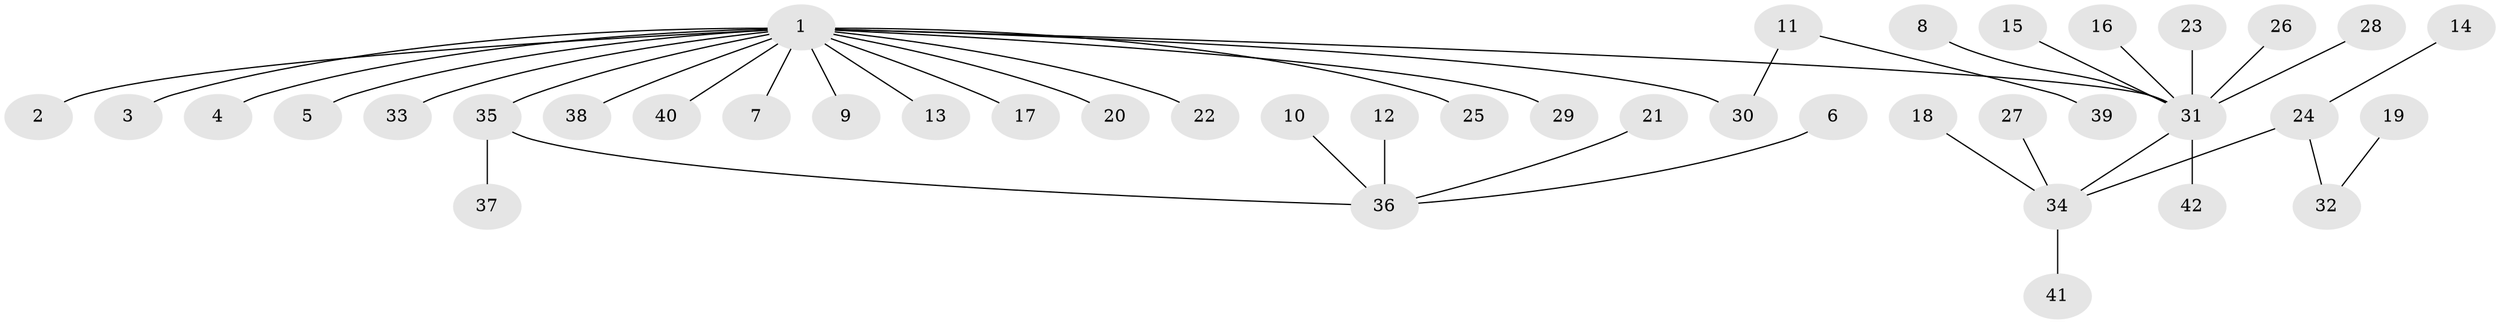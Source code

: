 // original degree distribution, {12: 0.012048192771084338, 10: 0.012048192771084338, 6: 0.024096385542168676, 2: 0.1927710843373494, 9: 0.012048192771084338, 8: 0.024096385542168676, 1: 0.6746987951807228, 5: 0.024096385542168676, 4: 0.012048192771084338, 3: 0.012048192771084338}
// Generated by graph-tools (version 1.1) at 2025/26/03/09/25 03:26:04]
// undirected, 42 vertices, 41 edges
graph export_dot {
graph [start="1"]
  node [color=gray90,style=filled];
  1;
  2;
  3;
  4;
  5;
  6;
  7;
  8;
  9;
  10;
  11;
  12;
  13;
  14;
  15;
  16;
  17;
  18;
  19;
  20;
  21;
  22;
  23;
  24;
  25;
  26;
  27;
  28;
  29;
  30;
  31;
  32;
  33;
  34;
  35;
  36;
  37;
  38;
  39;
  40;
  41;
  42;
  1 -- 2 [weight=1.0];
  1 -- 3 [weight=1.0];
  1 -- 4 [weight=1.0];
  1 -- 5 [weight=1.0];
  1 -- 7 [weight=1.0];
  1 -- 9 [weight=1.0];
  1 -- 13 [weight=1.0];
  1 -- 17 [weight=1.0];
  1 -- 20 [weight=1.0];
  1 -- 22 [weight=1.0];
  1 -- 25 [weight=1.0];
  1 -- 29 [weight=1.0];
  1 -- 30 [weight=1.0];
  1 -- 31 [weight=1.0];
  1 -- 33 [weight=1.0];
  1 -- 35 [weight=1.0];
  1 -- 38 [weight=1.0];
  1 -- 40 [weight=1.0];
  6 -- 36 [weight=1.0];
  8 -- 31 [weight=1.0];
  10 -- 36 [weight=1.0];
  11 -- 30 [weight=1.0];
  11 -- 39 [weight=1.0];
  12 -- 36 [weight=1.0];
  14 -- 24 [weight=1.0];
  15 -- 31 [weight=1.0];
  16 -- 31 [weight=1.0];
  18 -- 34 [weight=1.0];
  19 -- 32 [weight=1.0];
  21 -- 36 [weight=1.0];
  23 -- 31 [weight=1.0];
  24 -- 32 [weight=1.0];
  24 -- 34 [weight=1.0];
  26 -- 31 [weight=1.0];
  27 -- 34 [weight=1.0];
  28 -- 31 [weight=1.0];
  31 -- 34 [weight=1.0];
  31 -- 42 [weight=1.0];
  34 -- 41 [weight=1.0];
  35 -- 36 [weight=1.0];
  35 -- 37 [weight=1.0];
}
